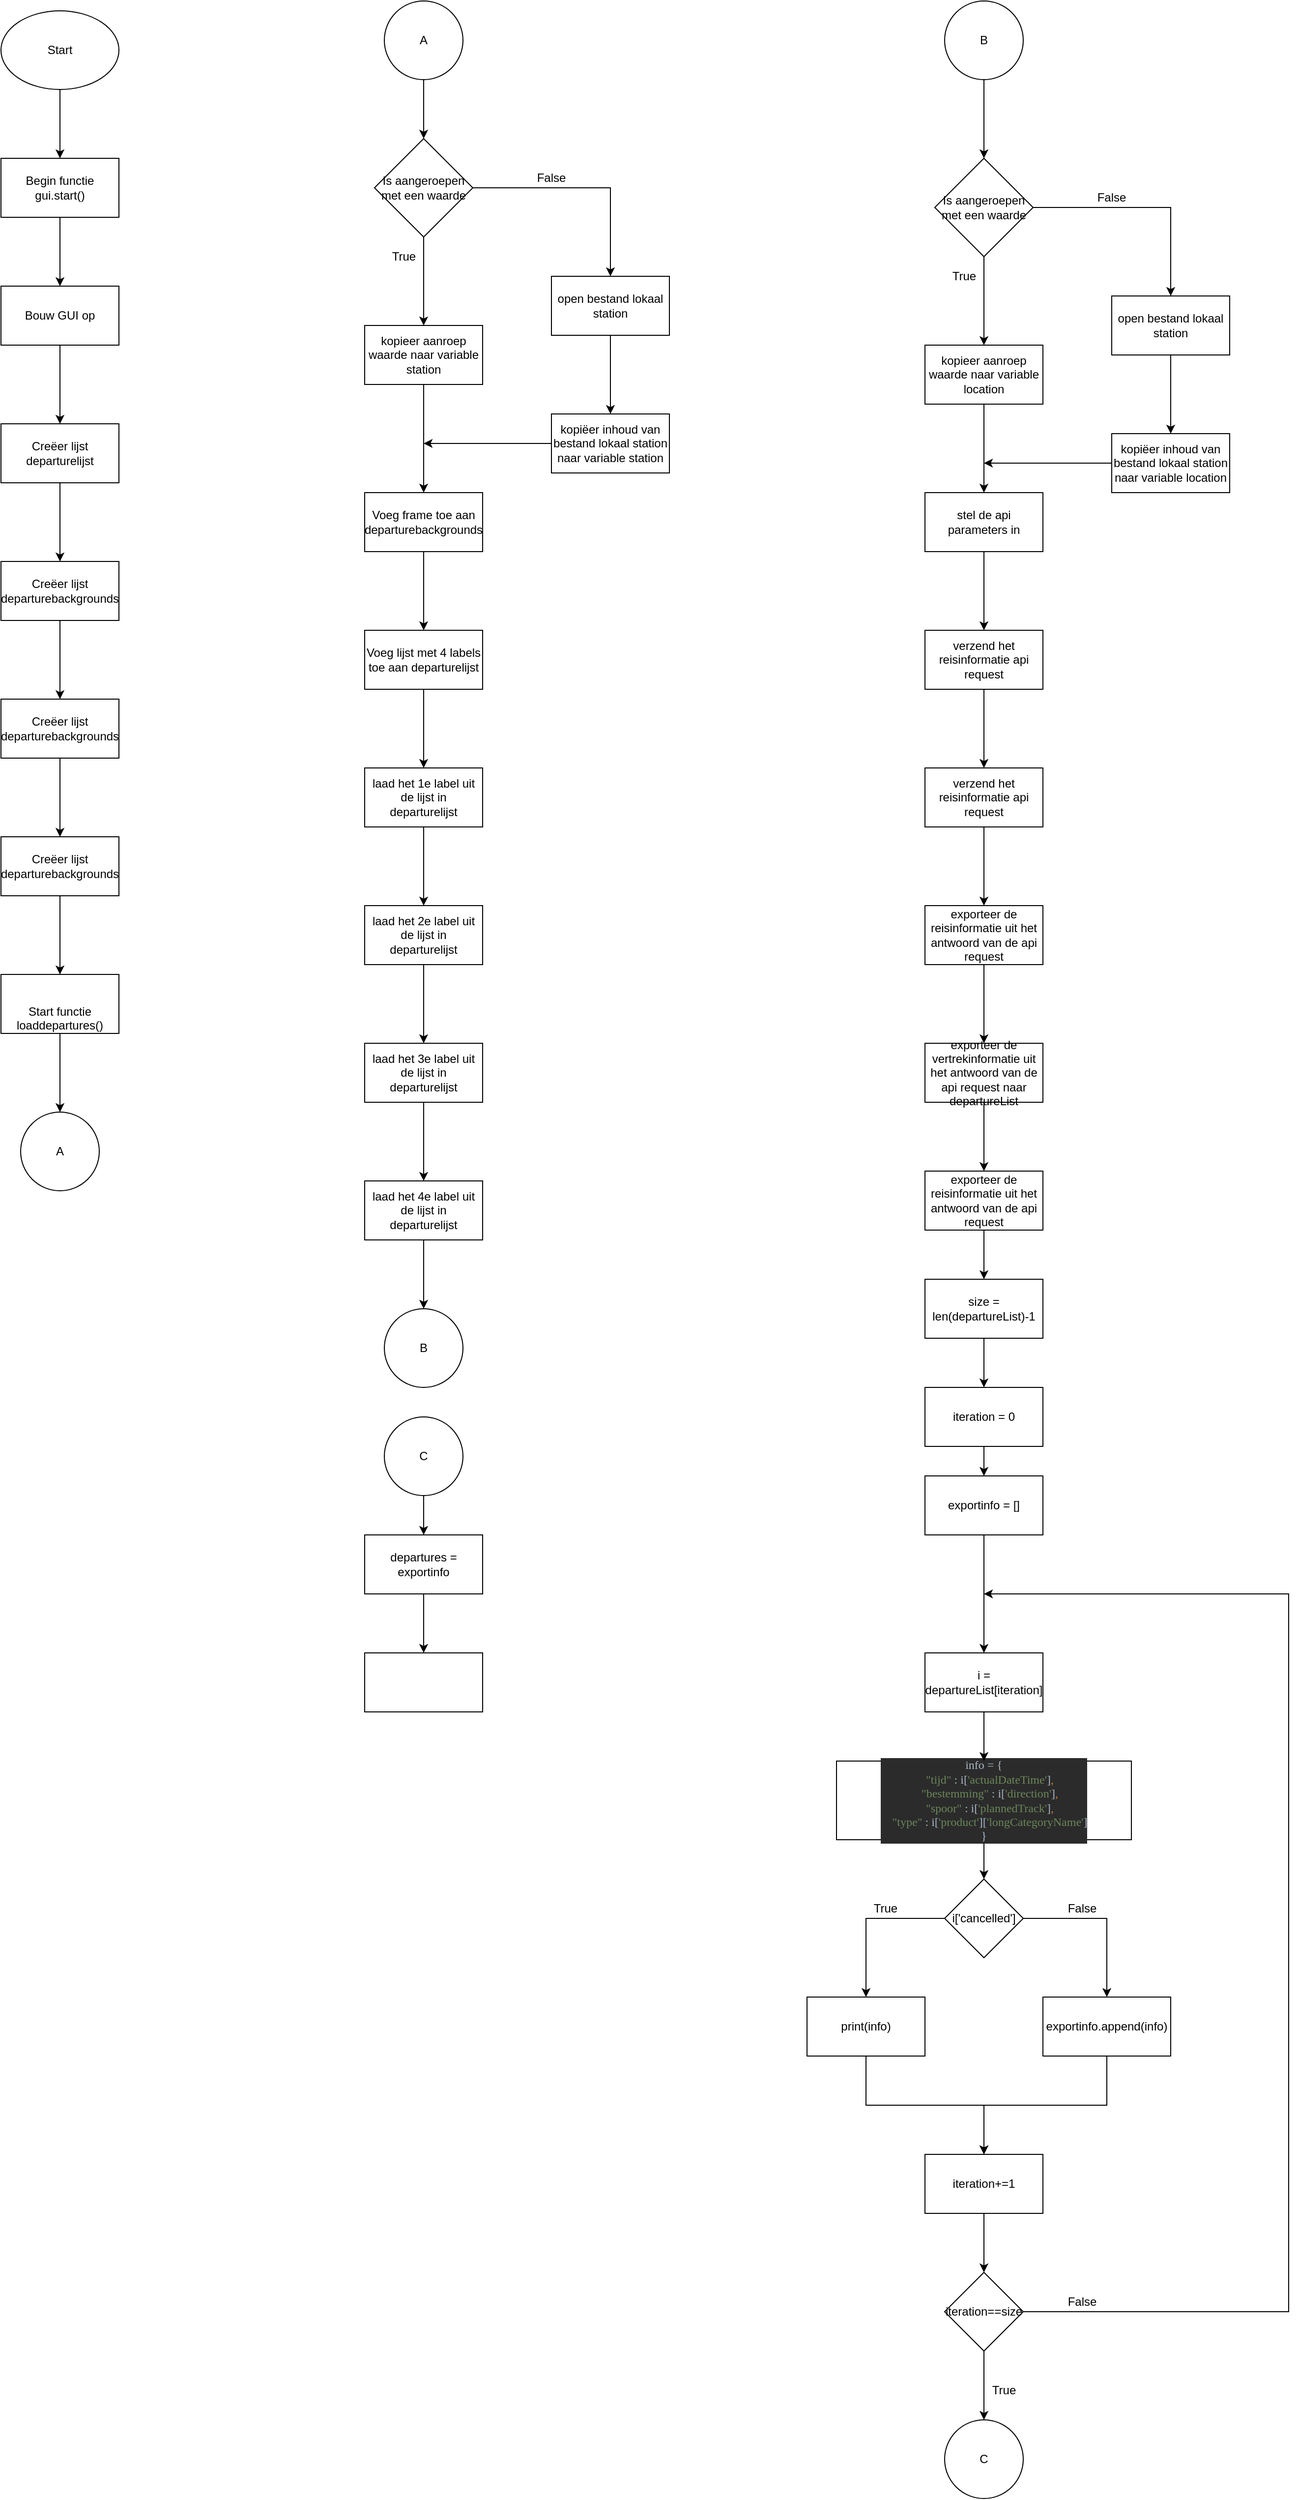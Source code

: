 <mxfile version="14.1.8" type="device"><diagram id="hfNIWfsYnrAbD9NlmZ_B" name="Pagina-1"><mxGraphModel dx="1422" dy="832" grid="1" gridSize="10" guides="1" tooltips="1" connect="1" arrows="1" fold="1" page="1" pageScale="1" pageWidth="200" pageHeight="100" math="0" shadow="0"><root><mxCell id="0"/><mxCell id="1" parent="0"/><mxCell id="-KE5sHEIxyf_vxJp2Pa--3" value="" style="edgeStyle=orthogonalEdgeStyle;rounded=0;orthogonalLoop=1;jettySize=auto;html=1;entryX=0.5;entryY=0;entryDx=0;entryDy=0;" parent="1" source="-KE5sHEIxyf_vxJp2Pa--1" target="-KE5sHEIxyf_vxJp2Pa--4" edge="1"><mxGeometry relative="1" as="geometry"><mxPoint x="100" y="170" as="targetPoint"/></mxGeometry></mxCell><mxCell id="-KE5sHEIxyf_vxJp2Pa--1" value="Start" style="ellipse;whiteSpace=wrap;html=1;" parent="1" vertex="1"><mxGeometry x="40" y="10" width="120" height="80" as="geometry"/></mxCell><mxCell id="-KE5sHEIxyf_vxJp2Pa--6" value="" style="edgeStyle=orthogonalEdgeStyle;rounded=0;orthogonalLoop=1;jettySize=auto;html=1;" parent="1" source="-KE5sHEIxyf_vxJp2Pa--4" target="-KE5sHEIxyf_vxJp2Pa--5" edge="1"><mxGeometry relative="1" as="geometry"/></mxCell><mxCell id="-KE5sHEIxyf_vxJp2Pa--4" value="Begin functie gui.start()&lt;div id=&quot;SDCloudData&quot; style=&quot;display: none&quot;&gt;&lt;/div&gt;" style="rounded=0;whiteSpace=wrap;html=1;" parent="1" vertex="1"><mxGeometry x="40" y="160" width="120" height="60" as="geometry"/></mxCell><mxCell id="-KE5sHEIxyf_vxJp2Pa--8" value="" style="edgeStyle=orthogonalEdgeStyle;rounded=0;orthogonalLoop=1;jettySize=auto;html=1;" parent="1" source="-KE5sHEIxyf_vxJp2Pa--5" target="-KE5sHEIxyf_vxJp2Pa--7" edge="1"><mxGeometry relative="1" as="geometry"/></mxCell><mxCell id="-KE5sHEIxyf_vxJp2Pa--5" value="Bouw GUI op&lt;div id=&quot;SDCloudData&quot; style=&quot;display: none&quot;&gt;&lt;/div&gt;&lt;div id=&quot;SDCloudData&quot; style=&quot;display: none&quot;&gt;&lt;/div&gt;" style="rounded=0;whiteSpace=wrap;html=1;" parent="1" vertex="1"><mxGeometry x="40" y="290" width="120" height="60" as="geometry"/></mxCell><mxCell id="-KE5sHEIxyf_vxJp2Pa--10" value="" style="edgeStyle=orthogonalEdgeStyle;rounded=0;orthogonalLoop=1;jettySize=auto;html=1;" parent="1" source="-KE5sHEIxyf_vxJp2Pa--7" target="-KE5sHEIxyf_vxJp2Pa--9" edge="1"><mxGeometry relative="1" as="geometry"/></mxCell><mxCell id="-KE5sHEIxyf_vxJp2Pa--7" value="Creëer lijst departurelijst&lt;div id=&quot;SDCloudData&quot; style=&quot;display: none&quot;&gt;&lt;/div&gt;&lt;div id=&quot;SDCloudData&quot; style=&quot;display: none&quot;&gt;&lt;/div&gt;&lt;div id=&quot;SDCloudData&quot; style=&quot;display: none&quot;&gt;&lt;/div&gt;" style="rounded=0;whiteSpace=wrap;html=1;" parent="1" vertex="1"><mxGeometry x="40" y="430" width="120" height="60" as="geometry"/></mxCell><mxCell id="-KE5sHEIxyf_vxJp2Pa--12" value="" style="edgeStyle=orthogonalEdgeStyle;rounded=0;orthogonalLoop=1;jettySize=auto;html=1;" parent="1" source="-KE5sHEIxyf_vxJp2Pa--9" target="-KE5sHEIxyf_vxJp2Pa--11" edge="1"><mxGeometry relative="1" as="geometry"/></mxCell><mxCell id="-KE5sHEIxyf_vxJp2Pa--9" value="Creëer lijst departurebackgrounds&lt;div id=&quot;SDCloudData&quot; style=&quot;display: none&quot;&gt;&lt;/div&gt;&lt;div id=&quot;SDCloudData&quot; style=&quot;display: none&quot;&gt;&lt;/div&gt;&lt;div id=&quot;SDCloudData&quot; style=&quot;display: none&quot;&gt;&lt;/div&gt;" style="rounded=0;whiteSpace=wrap;html=1;" parent="1" vertex="1"><mxGeometry x="40" y="570" width="120" height="60" as="geometry"/></mxCell><mxCell id="-KE5sHEIxyf_vxJp2Pa--14" value="" style="edgeStyle=orthogonalEdgeStyle;rounded=0;orthogonalLoop=1;jettySize=auto;html=1;" parent="1" source="-KE5sHEIxyf_vxJp2Pa--11" target="-KE5sHEIxyf_vxJp2Pa--13" edge="1"><mxGeometry relative="1" as="geometry"/></mxCell><mxCell id="-KE5sHEIxyf_vxJp2Pa--11" value="Creëer lijst departurebackgrounds&lt;div id=&quot;SDCloudData&quot; style=&quot;display: none&quot;&gt;&lt;/div&gt;&lt;div id=&quot;SDCloudData&quot; style=&quot;display: none&quot;&gt;&lt;/div&gt;&lt;div id=&quot;SDCloudData&quot; style=&quot;display: none&quot;&gt;&lt;/div&gt;" style="rounded=0;whiteSpace=wrap;html=1;" parent="1" vertex="1"><mxGeometry x="40" y="710" width="120" height="60" as="geometry"/></mxCell><mxCell id="-KE5sHEIxyf_vxJp2Pa--16" value="" style="edgeStyle=orthogonalEdgeStyle;rounded=0;orthogonalLoop=1;jettySize=auto;html=1;" parent="1" source="-KE5sHEIxyf_vxJp2Pa--13" target="-KE5sHEIxyf_vxJp2Pa--15" edge="1"><mxGeometry relative="1" as="geometry"/></mxCell><mxCell id="-KE5sHEIxyf_vxJp2Pa--13" value="Creëer lijst departurebackgrounds&lt;div id=&quot;SDCloudData&quot; style=&quot;display: none&quot;&gt;&lt;/div&gt;&lt;div id=&quot;SDCloudData&quot; style=&quot;display: none&quot;&gt;&lt;/div&gt;&lt;div id=&quot;SDCloudData&quot; style=&quot;display: none&quot;&gt;&lt;/div&gt;" style="rounded=0;whiteSpace=wrap;html=1;" parent="1" vertex="1"><mxGeometry x="40" y="850" width="120" height="60" as="geometry"/></mxCell><mxCell id="-KE5sHEIxyf_vxJp2Pa--18" value="" style="edgeStyle=orthogonalEdgeStyle;rounded=0;orthogonalLoop=1;jettySize=auto;html=1;entryX=0.5;entryY=0;entryDx=0;entryDy=0;" parent="1" source="-KE5sHEIxyf_vxJp2Pa--15" target="-KE5sHEIxyf_vxJp2Pa--48" edge="1"><mxGeometry relative="1" as="geometry"><mxPoint x="100" y="1130" as="targetPoint"/></mxGeometry></mxCell><mxCell id="-KE5sHEIxyf_vxJp2Pa--15" value="&lt;br&gt;&lt;br&gt;Start functie loaddepartures()&lt;div id=&quot;SDCloudData&quot; style=&quot;display: none&quot;&gt;&lt;/div&gt;&lt;br&gt;" style="rounded=0;whiteSpace=wrap;html=1;" parent="1" vertex="1"><mxGeometry x="40" y="990" width="120" height="60" as="geometry"/></mxCell><mxCell id="-KE5sHEIxyf_vxJp2Pa--32" value="" style="edgeStyle=orthogonalEdgeStyle;rounded=0;orthogonalLoop=1;jettySize=auto;html=1;" parent="1" source="-KE5sHEIxyf_vxJp2Pa--33" target="-KE5sHEIxyf_vxJp2Pa--35" edge="1"><mxGeometry relative="1" as="geometry"/></mxCell><mxCell id="-KE5sHEIxyf_vxJp2Pa--33" value="Voeg frame toe aan departurebackgrounds" style="rounded=0;whiteSpace=wrap;html=1;" parent="1" vertex="1"><mxGeometry x="410" y="500" width="120" height="60" as="geometry"/></mxCell><mxCell id="-KE5sHEIxyf_vxJp2Pa--34" value="" style="edgeStyle=orthogonalEdgeStyle;rounded=0;orthogonalLoop=1;jettySize=auto;html=1;" parent="1" source="-KE5sHEIxyf_vxJp2Pa--35" target="-KE5sHEIxyf_vxJp2Pa--37" edge="1"><mxGeometry relative="1" as="geometry"/></mxCell><mxCell id="-KE5sHEIxyf_vxJp2Pa--35" value="Voeg lijst met 4 labels toe aan departurelijst" style="rounded=0;whiteSpace=wrap;html=1;" parent="1" vertex="1"><mxGeometry x="410" y="640" width="120" height="60" as="geometry"/></mxCell><mxCell id="-KE5sHEIxyf_vxJp2Pa--36" value="" style="edgeStyle=orthogonalEdgeStyle;rounded=0;orthogonalLoop=1;jettySize=auto;html=1;" parent="1" source="-KE5sHEIxyf_vxJp2Pa--37" target="-KE5sHEIxyf_vxJp2Pa--39" edge="1"><mxGeometry relative="1" as="geometry"/></mxCell><mxCell id="-KE5sHEIxyf_vxJp2Pa--37" value="laad het 1e label uit de lijst in departurelijst" style="rounded=0;whiteSpace=wrap;html=1;" parent="1" vertex="1"><mxGeometry x="410" y="780" width="120" height="60" as="geometry"/></mxCell><mxCell id="-KE5sHEIxyf_vxJp2Pa--38" value="" style="edgeStyle=orthogonalEdgeStyle;rounded=0;orthogonalLoop=1;jettySize=auto;html=1;" parent="1" source="-KE5sHEIxyf_vxJp2Pa--39" target="-KE5sHEIxyf_vxJp2Pa--41" edge="1"><mxGeometry relative="1" as="geometry"/></mxCell><mxCell id="-KE5sHEIxyf_vxJp2Pa--39" value="laad het 2e label uit de lijst in departurelijst" style="rounded=0;whiteSpace=wrap;html=1;" parent="1" vertex="1"><mxGeometry x="410" y="920" width="120" height="60" as="geometry"/></mxCell><mxCell id="-KE5sHEIxyf_vxJp2Pa--40" value="" style="edgeStyle=orthogonalEdgeStyle;rounded=0;orthogonalLoop=1;jettySize=auto;html=1;" parent="1" source="-KE5sHEIxyf_vxJp2Pa--41" target="-KE5sHEIxyf_vxJp2Pa--43" edge="1"><mxGeometry relative="1" as="geometry"/></mxCell><mxCell id="-KE5sHEIxyf_vxJp2Pa--41" value="laad het 3e label uit de lijst in departurelijst" style="rounded=0;whiteSpace=wrap;html=1;" parent="1" vertex="1"><mxGeometry x="410" y="1060" width="120" height="60" as="geometry"/></mxCell><mxCell id="-KE5sHEIxyf_vxJp2Pa--42" value="" style="edgeStyle=orthogonalEdgeStyle;rounded=0;orthogonalLoop=1;jettySize=auto;html=1;" parent="1" source="-KE5sHEIxyf_vxJp2Pa--43" edge="1"><mxGeometry relative="1" as="geometry"><mxPoint x="470" y="1330" as="targetPoint"/></mxGeometry></mxCell><mxCell id="-KE5sHEIxyf_vxJp2Pa--43" value="laad het 4e label uit de lijst in departurelijst" style="rounded=0;whiteSpace=wrap;html=1;" parent="1" vertex="1"><mxGeometry x="410" y="1200" width="120" height="60" as="geometry"/></mxCell><mxCell id="-KE5sHEIxyf_vxJp2Pa--48" value="A" style="ellipse;whiteSpace=wrap;html=1;aspect=fixed;" parent="1" vertex="1"><mxGeometry x="60" y="1130" width="80" height="80" as="geometry"/></mxCell><mxCell id="-KE5sHEIxyf_vxJp2Pa--78" style="edgeStyle=orthogonalEdgeStyle;rounded=0;orthogonalLoop=1;jettySize=auto;html=1;entryX=0.5;entryY=0;entryDx=0;entryDy=0;" parent="1" source="-KE5sHEIxyf_vxJp2Pa--75" target="-KE5sHEIxyf_vxJp2Pa--77" edge="1"><mxGeometry relative="1" as="geometry"/></mxCell><mxCell id="-KE5sHEIxyf_vxJp2Pa--75" value="A" style="ellipse;whiteSpace=wrap;html=1;aspect=fixed;" parent="1" vertex="1"><mxGeometry x="430" width="80" height="80" as="geometry"/></mxCell><mxCell id="-KE5sHEIxyf_vxJp2Pa--81" style="edgeStyle=orthogonalEdgeStyle;rounded=0;orthogonalLoop=1;jettySize=auto;html=1;entryX=0.5;entryY=0;entryDx=0;entryDy=0;" parent="1" source="-KE5sHEIxyf_vxJp2Pa--77" edge="1" target="0gL9F61eetgLZT5TqQi5-5"><mxGeometry relative="1" as="geometry"><mxPoint x="470" y="330" as="targetPoint"/><Array as="points"/></mxGeometry></mxCell><mxCell id="-KE5sHEIxyf_vxJp2Pa--82" style="edgeStyle=orthogonalEdgeStyle;rounded=0;orthogonalLoop=1;jettySize=auto;html=1;entryX=0.5;entryY=0;entryDx=0;entryDy=0;" parent="1" source="-KE5sHEIxyf_vxJp2Pa--77" target="-KE5sHEIxyf_vxJp2Pa--84" edge="1"><mxGeometry relative="1" as="geometry"><mxPoint x="580" y="280" as="targetPoint"/><Array as="points"><mxPoint x="660" y="190"/></Array></mxGeometry></mxCell><mxCell id="-KE5sHEIxyf_vxJp2Pa--77" value="Is aangeroepen met een waarde" style="rhombus;whiteSpace=wrap;html=1;" parent="1" vertex="1"><mxGeometry x="420" y="140" width="100" height="100" as="geometry"/></mxCell><mxCell id="0gL9F61eetgLZT5TqQi5-2" value="" style="edgeStyle=orthogonalEdgeStyle;rounded=0;orthogonalLoop=1;jettySize=auto;html=1;" edge="1" parent="1" source="-KE5sHEIxyf_vxJp2Pa--84" target="0gL9F61eetgLZT5TqQi5-1"><mxGeometry relative="1" as="geometry"/></mxCell><mxCell id="-KE5sHEIxyf_vxJp2Pa--84" value="open bestand lokaal station" style="rounded=0;whiteSpace=wrap;html=1;" parent="1" vertex="1"><mxGeometry x="600" y="280" width="120" height="60" as="geometry"/></mxCell><mxCell id="-KE5sHEIxyf_vxJp2Pa--85" value="False" style="text;html=1;strokeColor=none;fillColor=none;align=center;verticalAlign=middle;whiteSpace=wrap;rounded=0;" parent="1" vertex="1"><mxGeometry x="580" y="170" width="40" height="20" as="geometry"/></mxCell><mxCell id="-KE5sHEIxyf_vxJp2Pa--86" value="True" style="text;html=1;strokeColor=none;fillColor=none;align=center;verticalAlign=middle;whiteSpace=wrap;rounded=0;" parent="1" vertex="1"><mxGeometry x="430" y="250" width="40" height="20" as="geometry"/></mxCell><mxCell id="0gL9F61eetgLZT5TqQi5-8" style="edgeStyle=orthogonalEdgeStyle;rounded=0;orthogonalLoop=1;jettySize=auto;html=1;" edge="1" parent="1" source="0gL9F61eetgLZT5TqQi5-1"><mxGeometry relative="1" as="geometry"><mxPoint x="470" y="450" as="targetPoint"/></mxGeometry></mxCell><mxCell id="0gL9F61eetgLZT5TqQi5-1" value="kopiëer inhoud van bestand lokaal station naar variable station" style="rounded=0;whiteSpace=wrap;html=1;" vertex="1" parent="1"><mxGeometry x="600" y="420" width="120" height="60" as="geometry"/></mxCell><mxCell id="0gL9F61eetgLZT5TqQi5-6" style="edgeStyle=orthogonalEdgeStyle;rounded=0;orthogonalLoop=1;jettySize=auto;html=1;entryX=0.5;entryY=0;entryDx=0;entryDy=0;" edge="1" parent="1" source="0gL9F61eetgLZT5TqQi5-5" target="-KE5sHEIxyf_vxJp2Pa--33"><mxGeometry relative="1" as="geometry"><mxPoint x="470" y="490" as="targetPoint"/></mxGeometry></mxCell><mxCell id="0gL9F61eetgLZT5TqQi5-5" value="kopieer aanroep waarde naar variable station" style="rounded=0;whiteSpace=wrap;html=1;" vertex="1" parent="1"><mxGeometry x="410" y="330" width="120" height="60" as="geometry"/></mxCell><mxCell id="0gL9F61eetgLZT5TqQi5-9" value="B" style="ellipse;whiteSpace=wrap;html=1;aspect=fixed;" vertex="1" parent="1"><mxGeometry x="430" y="1330" width="80" height="80" as="geometry"/></mxCell><mxCell id="0gL9F61eetgLZT5TqQi5-12" style="edgeStyle=orthogonalEdgeStyle;rounded=0;orthogonalLoop=1;jettySize=auto;html=1;" edge="1" parent="1" source="0gL9F61eetgLZT5TqQi5-10"><mxGeometry relative="1" as="geometry"><mxPoint x="1040" y="160" as="targetPoint"/></mxGeometry></mxCell><mxCell id="0gL9F61eetgLZT5TqQi5-10" value="B" style="ellipse;whiteSpace=wrap;html=1;aspect=fixed;" vertex="1" parent="1"><mxGeometry x="1000" width="80" height="80" as="geometry"/></mxCell><mxCell id="0gL9F61eetgLZT5TqQi5-13" style="edgeStyle=orthogonalEdgeStyle;rounded=0;orthogonalLoop=1;jettySize=auto;html=1;entryX=0.5;entryY=0;entryDx=0;entryDy=0;" edge="1" parent="1" source="0gL9F61eetgLZT5TqQi5-15" target="0gL9F61eetgLZT5TqQi5-22"><mxGeometry relative="1" as="geometry"><mxPoint x="1040" y="350" as="targetPoint"/><Array as="points"/></mxGeometry></mxCell><mxCell id="0gL9F61eetgLZT5TqQi5-14" style="edgeStyle=orthogonalEdgeStyle;rounded=0;orthogonalLoop=1;jettySize=auto;html=1;entryX=0.5;entryY=0;entryDx=0;entryDy=0;" edge="1" parent="1" source="0gL9F61eetgLZT5TqQi5-15" target="0gL9F61eetgLZT5TqQi5-17"><mxGeometry relative="1" as="geometry"><mxPoint x="1150" y="300" as="targetPoint"/><Array as="points"><mxPoint x="1230" y="210"/></Array></mxGeometry></mxCell><mxCell id="0gL9F61eetgLZT5TqQi5-15" value="Is aangeroepen met een waarde" style="rhombus;whiteSpace=wrap;html=1;" vertex="1" parent="1"><mxGeometry x="990" y="160" width="100" height="100" as="geometry"/></mxCell><mxCell id="0gL9F61eetgLZT5TqQi5-16" value="" style="edgeStyle=orthogonalEdgeStyle;rounded=0;orthogonalLoop=1;jettySize=auto;html=1;" edge="1" parent="1" source="0gL9F61eetgLZT5TqQi5-17" target="0gL9F61eetgLZT5TqQi5-21"><mxGeometry relative="1" as="geometry"/></mxCell><mxCell id="0gL9F61eetgLZT5TqQi5-17" value="open bestand lokaal station" style="rounded=0;whiteSpace=wrap;html=1;" vertex="1" parent="1"><mxGeometry x="1170" y="300" width="120" height="60" as="geometry"/></mxCell><mxCell id="0gL9F61eetgLZT5TqQi5-18" value="False" style="text;html=1;strokeColor=none;fillColor=none;align=center;verticalAlign=middle;whiteSpace=wrap;rounded=0;" vertex="1" parent="1"><mxGeometry x="1150" y="190" width="40" height="20" as="geometry"/></mxCell><mxCell id="0gL9F61eetgLZT5TqQi5-19" value="True" style="text;html=1;strokeColor=none;fillColor=none;align=center;verticalAlign=middle;whiteSpace=wrap;rounded=0;" vertex="1" parent="1"><mxGeometry x="1000" y="270" width="40" height="20" as="geometry"/></mxCell><mxCell id="0gL9F61eetgLZT5TqQi5-20" style="edgeStyle=orthogonalEdgeStyle;rounded=0;orthogonalLoop=1;jettySize=auto;html=1;" edge="1" parent="1" source="0gL9F61eetgLZT5TqQi5-21"><mxGeometry relative="1" as="geometry"><mxPoint x="1040" y="470" as="targetPoint"/></mxGeometry></mxCell><mxCell id="0gL9F61eetgLZT5TqQi5-21" value="kopiëer inhoud van bestand lokaal station naar variable location" style="rounded=0;whiteSpace=wrap;html=1;" vertex="1" parent="1"><mxGeometry x="1170" y="440" width="120" height="60" as="geometry"/></mxCell><mxCell id="0gL9F61eetgLZT5TqQi5-24" value="" style="edgeStyle=orthogonalEdgeStyle;rounded=0;orthogonalLoop=1;jettySize=auto;html=1;" edge="1" parent="1" source="0gL9F61eetgLZT5TqQi5-22" target="0gL9F61eetgLZT5TqQi5-23"><mxGeometry relative="1" as="geometry"/></mxCell><mxCell id="0gL9F61eetgLZT5TqQi5-22" value="kopieer aanroep waarde naar variable location" style="rounded=0;whiteSpace=wrap;html=1;" vertex="1" parent="1"><mxGeometry x="980" y="350" width="120" height="60" as="geometry"/></mxCell><mxCell id="0gL9F61eetgLZT5TqQi5-26" value="" style="edgeStyle=orthogonalEdgeStyle;rounded=0;orthogonalLoop=1;jettySize=auto;html=1;" edge="1" parent="1" source="0gL9F61eetgLZT5TqQi5-23" target="0gL9F61eetgLZT5TqQi5-25"><mxGeometry relative="1" as="geometry"/></mxCell><mxCell id="0gL9F61eetgLZT5TqQi5-23" value="stel de api parameters in" style="rounded=0;whiteSpace=wrap;html=1;" vertex="1" parent="1"><mxGeometry x="980" y="500" width="120" height="60" as="geometry"/></mxCell><mxCell id="0gL9F61eetgLZT5TqQi5-28" value="" style="edgeStyle=orthogonalEdgeStyle;rounded=0;orthogonalLoop=1;jettySize=auto;html=1;" edge="1" parent="1" source="0gL9F61eetgLZT5TqQi5-25" target="0gL9F61eetgLZT5TqQi5-27"><mxGeometry relative="1" as="geometry"/></mxCell><mxCell id="0gL9F61eetgLZT5TqQi5-25" value="verzend het reisinformatie api request" style="rounded=0;whiteSpace=wrap;html=1;" vertex="1" parent="1"><mxGeometry x="980" y="640" width="120" height="60" as="geometry"/></mxCell><mxCell id="0gL9F61eetgLZT5TqQi5-30" style="edgeStyle=orthogonalEdgeStyle;rounded=0;orthogonalLoop=1;jettySize=auto;html=1;" edge="1" parent="1" source="0gL9F61eetgLZT5TqQi5-27" target="0gL9F61eetgLZT5TqQi5-29"><mxGeometry relative="1" as="geometry"/></mxCell><mxCell id="0gL9F61eetgLZT5TqQi5-27" value="verzend het reisinformatie api request" style="rounded=0;whiteSpace=wrap;html=1;" vertex="1" parent="1"><mxGeometry x="980" y="780" width="120" height="60" as="geometry"/></mxCell><mxCell id="0gL9F61eetgLZT5TqQi5-32" value="" style="edgeStyle=orthogonalEdgeStyle;rounded=0;orthogonalLoop=1;jettySize=auto;html=1;" edge="1" parent="1" source="0gL9F61eetgLZT5TqQi5-29" target="0gL9F61eetgLZT5TqQi5-31"><mxGeometry relative="1" as="geometry"/></mxCell><mxCell id="0gL9F61eetgLZT5TqQi5-29" value="exporteer de reisinformatie uit het antwoord van de api request" style="rounded=0;whiteSpace=wrap;html=1;" vertex="1" parent="1"><mxGeometry x="980" y="920" width="120" height="60" as="geometry"/></mxCell><mxCell id="0gL9F61eetgLZT5TqQi5-34" value="" style="edgeStyle=orthogonalEdgeStyle;rounded=0;orthogonalLoop=1;jettySize=auto;html=1;" edge="1" parent="1" source="0gL9F61eetgLZT5TqQi5-31" target="0gL9F61eetgLZT5TqQi5-33"><mxGeometry relative="1" as="geometry"/></mxCell><mxCell id="0gL9F61eetgLZT5TqQi5-31" value="exporteer de vertrekinformatie uit het antwoord van de api request naar departureList" style="rounded=0;whiteSpace=wrap;html=1;" vertex="1" parent="1"><mxGeometry x="980" y="1060" width="120" height="60" as="geometry"/></mxCell><mxCell id="0gL9F61eetgLZT5TqQi5-36" style="edgeStyle=orthogonalEdgeStyle;rounded=0;orthogonalLoop=1;jettySize=auto;html=1;" edge="1" parent="1" source="0gL9F61eetgLZT5TqQi5-33" target="0gL9F61eetgLZT5TqQi5-35"><mxGeometry relative="1" as="geometry"/></mxCell><mxCell id="0gL9F61eetgLZT5TqQi5-33" value="exporteer de reisinformatie uit het antwoord van de api request" style="rounded=0;whiteSpace=wrap;html=1;" vertex="1" parent="1"><mxGeometry x="980" y="1190" width="120" height="60" as="geometry"/></mxCell><mxCell id="0gL9F61eetgLZT5TqQi5-38" style="edgeStyle=orthogonalEdgeStyle;rounded=0;orthogonalLoop=1;jettySize=auto;html=1;" edge="1" parent="1" source="0gL9F61eetgLZT5TqQi5-35" target="0gL9F61eetgLZT5TqQi5-37"><mxGeometry relative="1" as="geometry"/></mxCell><mxCell id="0gL9F61eetgLZT5TqQi5-35" value="size = len(departureList)-1" style="rounded=0;whiteSpace=wrap;html=1;" vertex="1" parent="1"><mxGeometry x="980" y="1300" width="120" height="60" as="geometry"/></mxCell><mxCell id="0gL9F61eetgLZT5TqQi5-66" style="edgeStyle=orthogonalEdgeStyle;rounded=0;orthogonalLoop=1;jettySize=auto;html=1;entryX=0.5;entryY=0;entryDx=0;entryDy=0;" edge="1" parent="1" source="0gL9F61eetgLZT5TqQi5-37" target="0gL9F61eetgLZT5TqQi5-65"><mxGeometry relative="1" as="geometry"/></mxCell><mxCell id="0gL9F61eetgLZT5TqQi5-37" value="iteration = 0" style="rounded=0;whiteSpace=wrap;html=1;" vertex="1" parent="1"><mxGeometry x="980" y="1410" width="120" height="60" as="geometry"/></mxCell><mxCell id="0gL9F61eetgLZT5TqQi5-53" style="edgeStyle=orthogonalEdgeStyle;rounded=0;orthogonalLoop=1;jettySize=auto;html=1;entryX=0.5;entryY=0;entryDx=0;entryDy=0;" edge="1" parent="1" source="0gL9F61eetgLZT5TqQi5-39" target="0gL9F61eetgLZT5TqQi5-54"><mxGeometry relative="1" as="geometry"><mxPoint x="1040" y="1910" as="targetPoint"/></mxGeometry></mxCell><mxCell id="0gL9F61eetgLZT5TqQi5-39" value="&lt;pre style=&quot;background-color: #2b2b2b ; color: #a9b7c6 ; font-family: &amp;#34;consolas&amp;#34; ; font-size: 9 8pt&quot;&gt;info = {&lt;br&gt;    &lt;span style=&quot;color: #6a8759&quot;&gt;&quot;tijd&quot; &lt;/span&gt;: i[&lt;span style=&quot;color: #6a8759&quot;&gt;'actualDateTime'&lt;/span&gt;]&lt;span style=&quot;color: #cc7832&quot;&gt;,&lt;br&gt;&lt;/span&gt;&lt;span style=&quot;color: #cc7832&quot;&gt;    &lt;/span&gt;&lt;span style=&quot;color: #6a8759&quot;&gt;&quot;bestemming&quot; &lt;/span&gt;: i[&lt;span style=&quot;color: #6a8759&quot;&gt;'direction'&lt;/span&gt;]&lt;span style=&quot;color: #cc7832&quot;&gt;,&lt;br&gt;&lt;/span&gt;&lt;span style=&quot;color: #cc7832&quot;&gt;    &lt;/span&gt;&lt;span style=&quot;color: #6a8759&quot;&gt;&quot;spoor&quot; &lt;/span&gt;: i[&lt;span style=&quot;color: #6a8759&quot;&gt;'plannedTrack'&lt;/span&gt;]&lt;span style=&quot;color: #cc7832&quot;&gt;,&lt;br&gt;&lt;/span&gt;&lt;span style=&quot;color: #cc7832&quot;&gt;    &lt;/span&gt;&lt;span style=&quot;color: #6a8759&quot;&gt;&quot;type&quot; &lt;/span&gt;: i[&lt;span style=&quot;color: #6a8759&quot;&gt;'product'&lt;/span&gt;][&lt;span style=&quot;color: #6a8759&quot;&gt;'longCategoryName'&lt;/span&gt;]&lt;br&gt;}&lt;/pre&gt;" style="rounded=0;whiteSpace=wrap;html=1;" vertex="1" parent="1"><mxGeometry x="890" y="1790" width="300" height="80" as="geometry"/></mxCell><mxCell id="0gL9F61eetgLZT5TqQi5-48" style="edgeStyle=orthogonalEdgeStyle;rounded=0;orthogonalLoop=1;jettySize=auto;html=1;entryX=0.5;entryY=0;entryDx=0;entryDy=0;" edge="1" parent="1" source="0gL9F61eetgLZT5TqQi5-44" target="0gL9F61eetgLZT5TqQi5-39"><mxGeometry relative="1" as="geometry"/></mxCell><mxCell id="0gL9F61eetgLZT5TqQi5-44" value="i = departureList[iteration]" style="rounded=0;whiteSpace=wrap;html=1;" vertex="1" parent="1"><mxGeometry x="980" y="1680" width="120" height="60" as="geometry"/></mxCell><mxCell id="0gL9F61eetgLZT5TqQi5-56" style="edgeStyle=orthogonalEdgeStyle;rounded=0;orthogonalLoop=1;jettySize=auto;html=1;" edge="1" parent="1" source="0gL9F61eetgLZT5TqQi5-54" target="0gL9F61eetgLZT5TqQi5-64"><mxGeometry relative="1" as="geometry"><mxPoint x="1160" y="2040" as="targetPoint"/></mxGeometry></mxCell><mxCell id="0gL9F61eetgLZT5TqQi5-57" style="edgeStyle=orthogonalEdgeStyle;rounded=0;orthogonalLoop=1;jettySize=auto;html=1;" edge="1" parent="1" source="0gL9F61eetgLZT5TqQi5-54" target="0gL9F61eetgLZT5TqQi5-62"><mxGeometry relative="1" as="geometry"><mxPoint x="920" y="2060" as="targetPoint"/></mxGeometry></mxCell><mxCell id="0gL9F61eetgLZT5TqQi5-54" value="i['cancelled']" style="rhombus;whiteSpace=wrap;html=1;" vertex="1" parent="1"><mxGeometry x="1000" y="1910" width="80" height="80" as="geometry"/></mxCell><mxCell id="0gL9F61eetgLZT5TqQi5-58" value="True" style="text;html=1;strokeColor=none;fillColor=none;align=center;verticalAlign=middle;whiteSpace=wrap;rounded=0;" vertex="1" parent="1"><mxGeometry x="920" y="1930" width="40" height="20" as="geometry"/></mxCell><mxCell id="0gL9F61eetgLZT5TqQi5-59" value="False" style="text;html=1;strokeColor=none;fillColor=none;align=center;verticalAlign=middle;whiteSpace=wrap;rounded=0;" vertex="1" parent="1"><mxGeometry x="1120" y="1930" width="40" height="20" as="geometry"/></mxCell><mxCell id="0gL9F61eetgLZT5TqQi5-69" style="edgeStyle=orthogonalEdgeStyle;rounded=0;orthogonalLoop=1;jettySize=auto;html=1;entryX=0.5;entryY=0;entryDx=0;entryDy=0;" edge="1" parent="1" source="0gL9F61eetgLZT5TqQi5-62" target="0gL9F61eetgLZT5TqQi5-70"><mxGeometry relative="1" as="geometry"><mxPoint x="1040" y="2200" as="targetPoint"/></mxGeometry></mxCell><mxCell id="0gL9F61eetgLZT5TqQi5-62" value="print(info)" style="rounded=0;whiteSpace=wrap;html=1;" vertex="1" parent="1"><mxGeometry x="860" y="2030" width="120" height="60" as="geometry"/></mxCell><mxCell id="0gL9F61eetgLZT5TqQi5-68" style="edgeStyle=orthogonalEdgeStyle;rounded=0;orthogonalLoop=1;jettySize=auto;html=1;" edge="1" parent="1" source="0gL9F61eetgLZT5TqQi5-64" target="0gL9F61eetgLZT5TqQi5-70"><mxGeometry relative="1" as="geometry"><mxPoint x="1040" y="2200" as="targetPoint"/></mxGeometry></mxCell><mxCell id="0gL9F61eetgLZT5TqQi5-64" value="exportinfo.append(info)" style="rounded=0;whiteSpace=wrap;html=1;" vertex="1" parent="1"><mxGeometry x="1100" y="2030" width="130" height="60" as="geometry"/></mxCell><mxCell id="0gL9F61eetgLZT5TqQi5-67" style="edgeStyle=orthogonalEdgeStyle;rounded=0;orthogonalLoop=1;jettySize=auto;html=1;entryX=0.5;entryY=0;entryDx=0;entryDy=0;" edge="1" parent="1" source="0gL9F61eetgLZT5TqQi5-65" target="0gL9F61eetgLZT5TqQi5-44"><mxGeometry relative="1" as="geometry"/></mxCell><mxCell id="0gL9F61eetgLZT5TqQi5-65" value="exportinfo = []" style="rounded=0;whiteSpace=wrap;html=1;" vertex="1" parent="1"><mxGeometry x="980" y="1500" width="120" height="60" as="geometry"/></mxCell><mxCell id="0gL9F61eetgLZT5TqQi5-73" style="edgeStyle=orthogonalEdgeStyle;rounded=0;orthogonalLoop=1;jettySize=auto;html=1;" edge="1" parent="1" source="0gL9F61eetgLZT5TqQi5-70" target="0gL9F61eetgLZT5TqQi5-72"><mxGeometry relative="1" as="geometry"/></mxCell><mxCell id="0gL9F61eetgLZT5TqQi5-70" value="iteration+=1" style="rounded=0;whiteSpace=wrap;html=1;" vertex="1" parent="1"><mxGeometry x="980" y="2190" width="120" height="60" as="geometry"/></mxCell><mxCell id="0gL9F61eetgLZT5TqQi5-74" style="edgeStyle=orthogonalEdgeStyle;rounded=0;orthogonalLoop=1;jettySize=auto;html=1;entryX=0.5;entryY=0;entryDx=0;entryDy=0;" edge="1" parent="1" source="0gL9F61eetgLZT5TqQi5-72" target="0gL9F61eetgLZT5TqQi5-79"><mxGeometry relative="1" as="geometry"><mxPoint x="1040" y="2480" as="targetPoint"/></mxGeometry></mxCell><mxCell id="0gL9F61eetgLZT5TqQi5-76" style="edgeStyle=orthogonalEdgeStyle;rounded=0;orthogonalLoop=1;jettySize=auto;html=1;" edge="1" parent="1" source="0gL9F61eetgLZT5TqQi5-72"><mxGeometry relative="1" as="geometry"><mxPoint x="1040" y="1620" as="targetPoint"/><Array as="points"><mxPoint x="1350" y="2350"/><mxPoint x="1350" y="1620"/></Array></mxGeometry></mxCell><mxCell id="0gL9F61eetgLZT5TqQi5-72" value="iteration==size" style="rhombus;whiteSpace=wrap;html=1;" vertex="1" parent="1"><mxGeometry x="1000" y="2310" width="80" height="80" as="geometry"/></mxCell><mxCell id="0gL9F61eetgLZT5TqQi5-77" value="False" style="text;html=1;strokeColor=none;fillColor=none;align=center;verticalAlign=middle;whiteSpace=wrap;rounded=0;" vertex="1" parent="1"><mxGeometry x="1120" y="2330" width="40" height="20" as="geometry"/></mxCell><mxCell id="0gL9F61eetgLZT5TqQi5-78" value="True" style="text;html=1;align=center;verticalAlign=middle;resizable=0;points=[];autosize=1;" vertex="1" parent="1"><mxGeometry x="1040" y="2420" width="40" height="20" as="geometry"/></mxCell><mxCell id="0gL9F61eetgLZT5TqQi5-79" value="C" style="ellipse;whiteSpace=wrap;html=1;aspect=fixed;" vertex="1" parent="1"><mxGeometry x="1000" y="2460" width="80" height="80" as="geometry"/></mxCell><mxCell id="0gL9F61eetgLZT5TqQi5-81" style="edgeStyle=orthogonalEdgeStyle;rounded=0;orthogonalLoop=1;jettySize=auto;html=1;" edge="1" parent="1" source="0gL9F61eetgLZT5TqQi5-80"><mxGeometry relative="1" as="geometry"><mxPoint x="470" y="1560" as="targetPoint"/></mxGeometry></mxCell><mxCell id="0gL9F61eetgLZT5TqQi5-80" value="C" style="ellipse;whiteSpace=wrap;html=1;aspect=fixed;" vertex="1" parent="1"><mxGeometry x="430" y="1440" width="80" height="80" as="geometry"/></mxCell><mxCell id="0gL9F61eetgLZT5TqQi5-84" style="edgeStyle=orthogonalEdgeStyle;rounded=0;orthogonalLoop=1;jettySize=auto;html=1;" edge="1" parent="1" source="0gL9F61eetgLZT5TqQi5-82" target="0gL9F61eetgLZT5TqQi5-83"><mxGeometry relative="1" as="geometry"/></mxCell><mxCell id="0gL9F61eetgLZT5TqQi5-82" value="departures = exportinfo" style="rounded=0;whiteSpace=wrap;html=1;" vertex="1" parent="1"><mxGeometry x="410" y="1560" width="120" height="60" as="geometry"/></mxCell><mxCell id="0gL9F61eetgLZT5TqQi5-83" value="" style="rounded=0;whiteSpace=wrap;html=1;" vertex="1" parent="1"><mxGeometry x="410" y="1680" width="120" height="60" as="geometry"/></mxCell></root></mxGraphModel></diagram></mxfile>